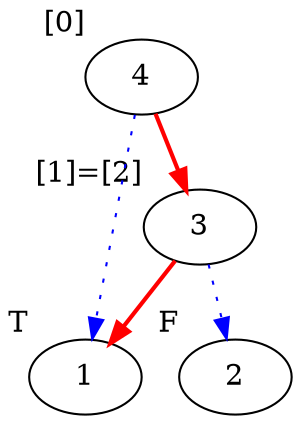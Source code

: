 digraph {
    1 [xlabel=T];
    2 [xlabel=F];
    3 [xlabel="[1]=[2]"];
    4 [xlabel="[0]"];
    3 -> 1 [style=bold,color=red];
    3 -> 2 [style=dotted
           ,color=blue];
    4 -> 3 [style=bold,color=red];
    4 -> 1 [style=dotted
           ,color=blue];
}